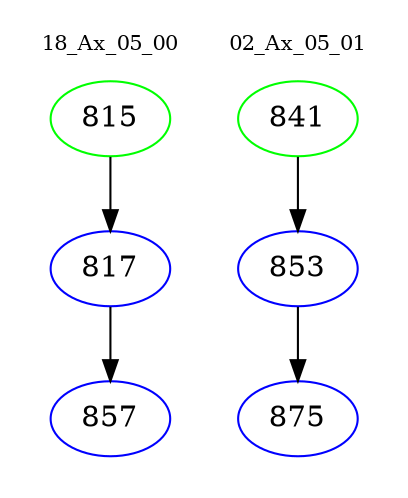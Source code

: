 digraph{
subgraph cluster_0 {
color = white
label = "18_Ax_05_00";
fontsize=10;
T0_815 [label="815", color="green"]
T0_815 -> T0_817 [color="black"]
T0_817 [label="817", color="blue"]
T0_817 -> T0_857 [color="black"]
T0_857 [label="857", color="blue"]
}
subgraph cluster_1 {
color = white
label = "02_Ax_05_01";
fontsize=10;
T1_841 [label="841", color="green"]
T1_841 -> T1_853 [color="black"]
T1_853 [label="853", color="blue"]
T1_853 -> T1_875 [color="black"]
T1_875 [label="875", color="blue"]
}
}

